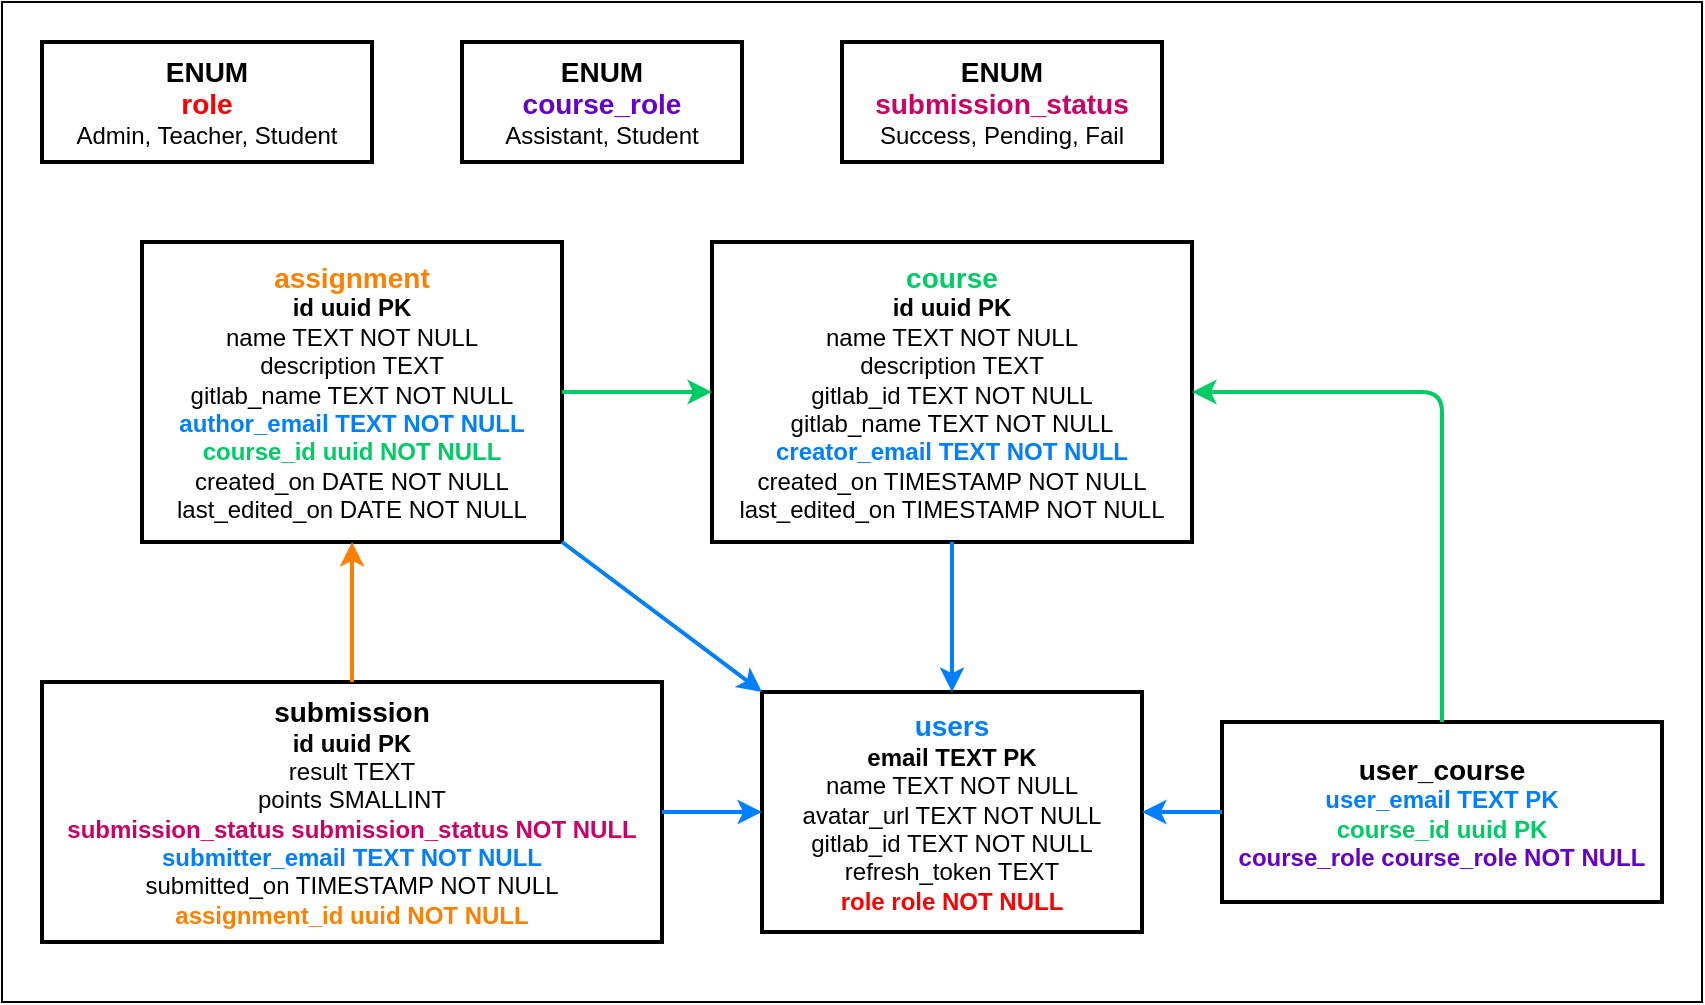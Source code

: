 <mxfile>
    <diagram id="M3_72ie4rDMov3f6Uv0h" name="Page-1">
        <mxGraphModel dx="1136" dy="782" grid="1" gridSize="10" guides="1" tooltips="1" connect="1" arrows="1" fold="1" page="1" pageScale="1" pageWidth="850" pageHeight="1100" math="0" shadow="0">
            <root>
                <mxCell id="0"/>
                <mxCell id="1" parent="0"/>
                <mxCell id="20" value="" style="rounded=0;whiteSpace=wrap;html=1;fillColor=#FFFFFF;" parent="1" vertex="1">
                    <mxGeometry width="850" height="500" as="geometry"/>
                </mxCell>
                <mxCell id="2" value="&lt;b&gt;&lt;font style=&quot;font-size: 14px&quot;&gt;ENUM&lt;br&gt;&lt;font color=&quot;#ff0000&quot;&gt;role&lt;/font&gt;&lt;/font&gt;&lt;/b&gt;&lt;br&gt;Admin, Teacher, Student" style="rounded=0;whiteSpace=wrap;html=1;fillColor=#FFFFFF;fontColor=#000000;strokeColor=#000000;strokeWidth=2;" parent="1" vertex="1">
                    <mxGeometry x="20" y="20" width="165" height="60" as="geometry"/>
                </mxCell>
                <mxCell id="3" value="&lt;b style=&quot;font-size: 14px&quot;&gt;ENUM&lt;br&gt;&lt;font color=&quot;#6600cc&quot;&gt;course_role&lt;br&gt;&lt;/font&gt;&lt;/b&gt;Assistant, Student" style="rounded=0;whiteSpace=wrap;html=1;fillColor=#FFFFFF;fontColor=#000000;strokeColor=#000000;strokeWidth=2;" parent="1" vertex="1">
                    <mxGeometry x="230" y="20" width="140" height="60" as="geometry"/>
                </mxCell>
                <mxCell id="4" value="&lt;b&gt;&lt;font style=&quot;font-size: 14px&quot;&gt;ENUM&lt;br&gt;&lt;font color=&quot;#cc0066&quot;&gt;submission_status&lt;br&gt;&lt;/font&gt;&lt;/font&gt;&lt;/b&gt;Success, Pending, Fail" style="rounded=0;whiteSpace=wrap;html=1;fillColor=#FFFFFF;fontColor=#000000;strokeColor=#000000;strokeWidth=2;" parent="1" vertex="1">
                    <mxGeometry x="420" y="20" width="160" height="60" as="geometry"/>
                </mxCell>
                <mxCell id="5" value="&lt;font color=&quot;#007fff&quot;&gt;&lt;b&gt;&lt;font style=&quot;font-size: 14px&quot;&gt;users&lt;/font&gt;&lt;/b&gt;&lt;br&gt;&lt;/font&gt;&lt;b&gt;email TEXT PK&lt;/b&gt;&lt;br&gt;name TEXT NOT NULL&lt;br&gt;avatar_url TEXT NOT NULL&lt;br&gt;gitlab_id TEXT NOT NULL&lt;br&gt;refresh_token TEXT&lt;br&gt;&lt;font color=&quot;#ff0000&quot;&gt;&lt;b&gt;role role NOT NULL&lt;/b&gt;&lt;/font&gt;" style="rounded=0;whiteSpace=wrap;html=1;fillColor=#FFFFFF;fontColor=#000000;strokeColor=#000000;strokeWidth=2;" parent="1" vertex="1">
                    <mxGeometry x="380" y="345" width="190" height="120" as="geometry"/>
                </mxCell>
                <mxCell id="6" value="&lt;b&gt;&lt;font color=&quot;#00cc66&quot;&gt;&lt;font style=&quot;font-size: 14px&quot;&gt;course&lt;/font&gt;&lt;br&gt;&lt;/font&gt;id uuid PK&lt;/b&gt;&lt;br&gt;name TEXT NOT NULL&lt;br&gt;description TEXT&lt;br&gt;gitlab_id TEXT NOT NULL&lt;br&gt;gitlab_name TEXT NOT NULL&lt;br&gt;&lt;b&gt;&lt;font color=&quot;#007fff&quot;&gt;creator_email TEXT NOT NULL&lt;/font&gt;&lt;/b&gt;&lt;br&gt;created_on TIMESTAMP NOT NULL&lt;br&gt;last_edited_on TIMESTAMP NOT NULL" style="rounded=0;whiteSpace=wrap;html=1;fillColor=#FFFFFF;fontColor=#000000;strokeWidth=2;strokeColor=#000000;" parent="1" vertex="1">
                    <mxGeometry x="355" y="120" width="240" height="150" as="geometry"/>
                </mxCell>
                <mxCell id="7" value="&lt;b style=&quot;font-size: 14px&quot;&gt;&lt;font color=&quot;#ff8000&quot;&gt;assignment&lt;br&gt;&lt;/font&gt;&lt;/b&gt;&lt;b&gt;id uuid PK&lt;/b&gt;&lt;br&gt;name TEXT NOT NULL&lt;br&gt;description TEXT&lt;br&gt;gitlab_name TEXT NOT NULL&lt;br&gt;&lt;b&gt;&lt;font color=&quot;#007fff&quot;&gt;author_email TEXT NOT NULL&lt;br&gt;&lt;/font&gt;&lt;font color=&quot;#00cc66&quot;&gt;course_id uuid NOT NULL&lt;/font&gt;&lt;/b&gt;&lt;br&gt;created_on DATE NOT NULL&lt;br&gt;last_edited_on DATE NOT NULL" style="rounded=0;whiteSpace=wrap;html=1;fillColor=#FFFFFF;fontColor=#000000;strokeWidth=2;strokeColor=#000000;" parent="1" vertex="1">
                    <mxGeometry x="70" y="120" width="210" height="150" as="geometry"/>
                </mxCell>
                <mxCell id="8" value="&lt;b&gt;&lt;font style=&quot;font-size: 14px&quot;&gt;submission&lt;/font&gt;&lt;br&gt;id uuid PK&lt;br&gt;&lt;/b&gt;result TEXT&lt;br&gt;points SMALLINT&lt;br&gt;&lt;b&gt;&lt;font color=&quot;#cc0066&quot;&gt;submission_status&amp;nbsp;&lt;/font&gt;&lt;/b&gt;&lt;b&gt;&lt;font color=&quot;#cc0066&quot;&gt;submission_status&amp;nbsp;&lt;/font&gt;&lt;/b&gt;&lt;font color=&quot;#cc0066&quot; style=&quot;font-weight: bold&quot;&gt;NOT NULL&lt;br&gt;&lt;/font&gt;&lt;font color=&quot;#007fff&quot; style=&quot;font-weight: bold&quot;&gt;submitter_email TEXT NOT NULL&lt;/font&gt;&lt;br&gt;submitted_on TIMESTAMP NOT NULL&lt;br&gt;&lt;font color=&quot;#ff8000&quot; style=&quot;font-weight: bold&quot;&gt;assignment_id uuid NOT NULL&lt;/font&gt;" style="rounded=0;whiteSpace=wrap;html=1;fillColor=#FFFFFF;fontColor=#000000;strokeColor=#000000;strokeWidth=2;" parent="1" vertex="1">
                    <mxGeometry x="20" y="340" width="310" height="130" as="geometry"/>
                </mxCell>
                <mxCell id="9" value="&lt;b style=&quot;font-size: 14px&quot;&gt;user_course&lt;br&gt;&lt;/b&gt;&lt;font color=&quot;#007fff&quot; style=&quot;font-weight: bold&quot;&gt;user_email TEXT PK&lt;br&gt;&lt;/font&gt;&lt;b&gt;&lt;font color=&quot;#00cc66&quot;&gt;course_id uuid PK&lt;br&gt;&lt;/font&gt;&lt;font color=&quot;#6600cc&quot;&gt;course_role course_role NOT NULL&lt;/font&gt;&lt;/b&gt;" style="rounded=0;whiteSpace=wrap;html=1;fillColor=#FFFFFF;fontColor=#000000;strokeColor=#000000;strokeWidth=2;" parent="1" vertex="1">
                    <mxGeometry x="610" y="360" width="220" height="90" as="geometry"/>
                </mxCell>
                <mxCell id="11" value="" style="endArrow=classic;html=1;fontColor=#FF0000;exitX=0.5;exitY=1;exitDx=0;exitDy=0;entryX=0.5;entryY=0;entryDx=0;entryDy=0;strokeColor=#007FFF;strokeWidth=2;" parent="1" source="6" target="5" edge="1">
                    <mxGeometry width="50" height="50" relative="1" as="geometry">
                        <mxPoint x="675" y="545" as="sourcePoint"/>
                        <mxPoint x="675" y="595" as="targetPoint"/>
                    </mxGeometry>
                </mxCell>
                <mxCell id="12" value="" style="endArrow=classic;html=1;fontColor=#FF0000;exitX=1;exitY=1;exitDx=0;exitDy=0;entryX=0;entryY=0;entryDx=0;entryDy=0;strokeColor=#007FFF;strokeWidth=2;" parent="1" source="7" target="5" edge="1">
                    <mxGeometry width="50" height="50" relative="1" as="geometry">
                        <mxPoint x="480" y="255" as="sourcePoint"/>
                        <mxPoint x="480" y="315" as="targetPoint"/>
                    </mxGeometry>
                </mxCell>
                <mxCell id="13" value="" style="endArrow=classic;html=1;fontColor=#FF0000;exitX=1;exitY=0.5;exitDx=0;exitDy=0;entryX=0;entryY=0.5;entryDx=0;entryDy=0;strokeColor=#00CC66;strokeWidth=2;" parent="1" source="7" target="6" edge="1">
                    <mxGeometry width="50" height="50" relative="1" as="geometry">
                        <mxPoint x="570" y="35" as="sourcePoint"/>
                        <mxPoint x="715" y="255" as="targetPoint"/>
                    </mxGeometry>
                </mxCell>
                <mxCell id="14" value="" style="endArrow=classic;html=1;fontColor=#FF0000;exitX=0.5;exitY=0;exitDx=0;exitDy=0;entryX=0.5;entryY=1;entryDx=0;entryDy=0;strokeColor=#FF8000;strokeWidth=2;" parent="1" source="8" target="7" edge="1">
                    <mxGeometry width="50" height="50" relative="1" as="geometry">
                        <mxPoint x="400" y="175" as="sourcePoint"/>
                        <mxPoint x="545" y="395" as="targetPoint"/>
                    </mxGeometry>
                </mxCell>
                <mxCell id="15" value="" style="endArrow=classic;html=1;fontColor=#FF0000;exitX=1;exitY=0.5;exitDx=0;exitDy=0;entryX=0;entryY=0.5;entryDx=0;entryDy=0;strokeColor=#007FFF;strokeWidth=2;" parent="1" source="8" target="5" edge="1">
                    <mxGeometry width="50" height="50" relative="1" as="geometry">
                        <mxPoint x="399" y="175" as="sourcePoint"/>
                        <mxPoint x="544" y="395" as="targetPoint"/>
                    </mxGeometry>
                </mxCell>
                <mxCell id="17" value="" style="endArrow=classic;html=1;fontColor=#FF0000;exitX=0;exitY=0.5;exitDx=0;exitDy=0;entryX=1;entryY=0.5;entryDx=0;entryDy=0;strokeColor=#007FFF;strokeWidth=2;" parent="1" source="9" target="5" edge="1">
                    <mxGeometry width="50" height="50" relative="1" as="geometry">
                        <mxPoint x="465" y="170" as="sourcePoint"/>
                        <mxPoint x="465" y="255" as="targetPoint"/>
                    </mxGeometry>
                </mxCell>
                <mxCell id="18" value="" style="endArrow=classic;html=1;fontColor=#FF0000;exitX=0.5;exitY=0;exitDx=0;exitDy=0;entryX=1;entryY=0.5;entryDx=0;entryDy=0;strokeColor=#00CC66;strokeWidth=2;" parent="1" source="9" target="6" edge="1">
                    <mxGeometry width="50" height="50" relative="1" as="geometry">
                        <mxPoint x="590" y="140" as="sourcePoint"/>
                        <mxPoint x="685" y="140" as="targetPoint"/>
                        <Array as="points">
                            <mxPoint x="720" y="195"/>
                        </Array>
                    </mxGeometry>
                </mxCell>
            </root>
        </mxGraphModel>
    </diagram>
</mxfile>